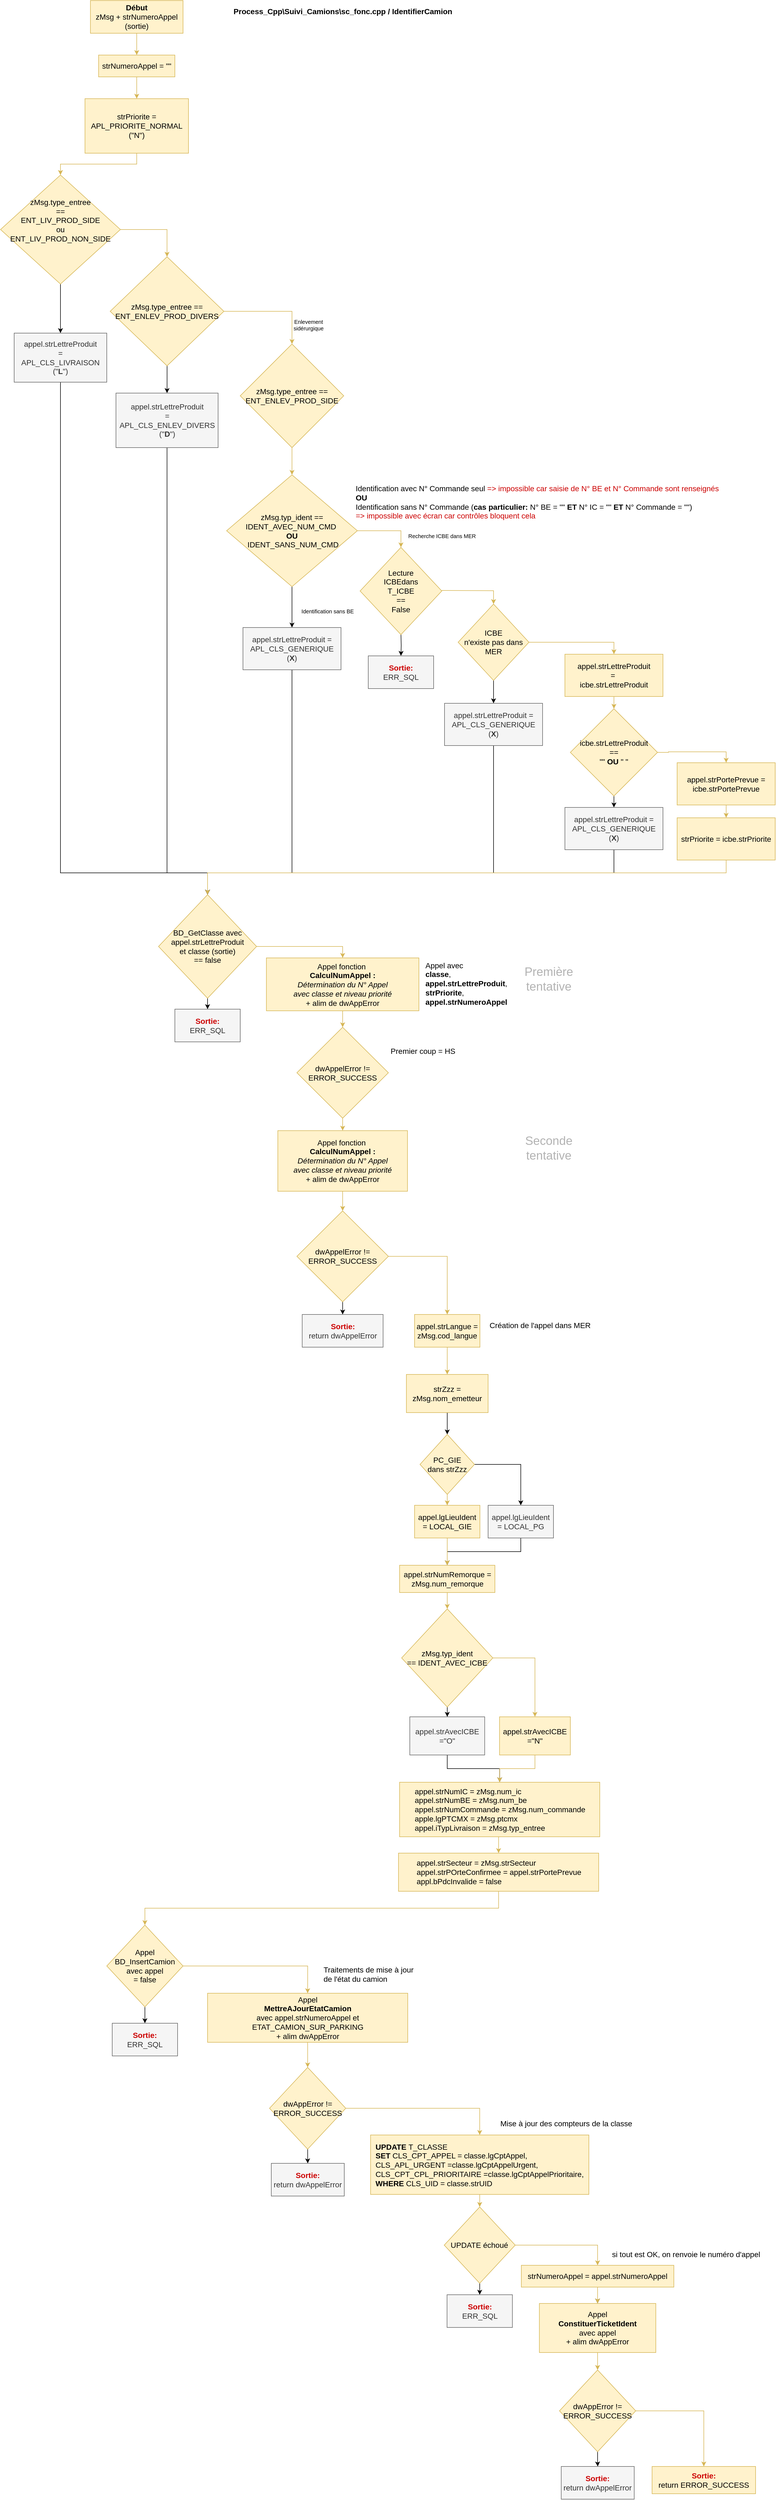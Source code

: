 <mxfile version="15.9.4" type="github">
  <diagram id="Q7AEC-_fKNd9yhNPSurx" name="Page-1">
    <mxGraphModel dx="1497" dy="836" grid="1" gridSize="10" guides="1" tooltips="1" connect="1" arrows="1" fold="1" page="1" pageScale="1" pageWidth="827" pageHeight="1169" math="0" shadow="0">
      <root>
        <mxCell id="0" />
        <mxCell id="1" parent="0" />
        <mxCell id="6gUORLWhg1mMuSl4yJLm-4" style="edgeStyle=orthogonalEdgeStyle;rounded=0;orthogonalLoop=1;jettySize=auto;html=1;exitX=0.5;exitY=1;exitDx=0;exitDy=0;fontSize=14;fillColor=#fff2cc;strokeColor=#d6b656;" parent="1" source="6gUORLWhg1mMuSl4yJLm-1" target="6gUORLWhg1mMuSl4yJLm-3" edge="1">
          <mxGeometry relative="1" as="geometry" />
        </mxCell>
        <mxCell id="6gUORLWhg1mMuSl4yJLm-1" value="&lt;font style=&quot;font-size: 14px&quot;&gt;&lt;b&gt;Début&lt;/b&gt;&lt;br&gt;zMsg + strNumeroAppel (sortie)&lt;/font&gt;" style="rounded=0;whiteSpace=wrap;html=1;fillColor=#fff2cc;strokeColor=#d6b656;" parent="1" vertex="1">
          <mxGeometry x="165" y="80" width="170" height="60" as="geometry" />
        </mxCell>
        <mxCell id="6gUORLWhg1mMuSl4yJLm-2" value="Process_Cpp\Suivi_Camions\sc_fonc.cpp / IdentifierCamion" style="text;html=1;align=center;verticalAlign=middle;resizable=0;points=[];autosize=1;strokeColor=none;fillColor=none;fontStyle=1;fontSize=14;" parent="1" vertex="1">
          <mxGeometry x="418" y="90" width="420" height="20" as="geometry" />
        </mxCell>
        <mxCell id="6gUORLWhg1mMuSl4yJLm-6" value="" style="edgeStyle=orthogonalEdgeStyle;rounded=0;orthogonalLoop=1;jettySize=auto;html=1;fontSize=14;fillColor=#fff2cc;strokeColor=#d6b656;" parent="1" source="6gUORLWhg1mMuSl4yJLm-3" target="6gUORLWhg1mMuSl4yJLm-5" edge="1">
          <mxGeometry relative="1" as="geometry" />
        </mxCell>
        <mxCell id="6gUORLWhg1mMuSl4yJLm-3" value="&lt;font style=&quot;font-size: 14px&quot;&gt;strNumeroAppel = &quot;&quot;&lt;/font&gt;" style="rounded=0;whiteSpace=wrap;html=1;fontSize=14;fillColor=#fff2cc;strokeColor=#d6b656;" parent="1" vertex="1">
          <mxGeometry x="180" y="180" width="140" height="40" as="geometry" />
        </mxCell>
        <mxCell id="6gUORLWhg1mMuSl4yJLm-8" value="" style="edgeStyle=orthogonalEdgeStyle;rounded=0;orthogonalLoop=1;jettySize=auto;html=1;fontSize=14;fillColor=#fff2cc;strokeColor=#d6b656;" parent="1" source="6gUORLWhg1mMuSl4yJLm-5" target="6gUORLWhg1mMuSl4yJLm-7" edge="1">
          <mxGeometry relative="1" as="geometry" />
        </mxCell>
        <mxCell id="6gUORLWhg1mMuSl4yJLm-5" value="&lt;font style=&quot;font-size: 14px&quot;&gt;strPriorite = APL_PRIORITE_NORMAL (&quot;N&quot;)&lt;/font&gt;" style="rounded=0;whiteSpace=wrap;html=1;fontSize=14;fillColor=#fff2cc;strokeColor=#d6b656;" parent="1" vertex="1">
          <mxGeometry x="155" y="260" width="190" height="100" as="geometry" />
        </mxCell>
        <mxCell id="6gUORLWhg1mMuSl4yJLm-11" style="edgeStyle=orthogonalEdgeStyle;rounded=0;orthogonalLoop=1;jettySize=auto;html=1;exitX=1;exitY=0.5;exitDx=0;exitDy=0;entryX=0.5;entryY=0;entryDx=0;entryDy=0;fontSize=10;fillColor=#fff2cc;strokeColor=#d6b656;" parent="1" source="6gUORLWhg1mMuSl4yJLm-7" target="6gUORLWhg1mMuSl4yJLm-9" edge="1">
          <mxGeometry relative="1" as="geometry" />
        </mxCell>
        <mxCell id="6gUORLWhg1mMuSl4yJLm-13" value="" style="edgeStyle=orthogonalEdgeStyle;rounded=0;orthogonalLoop=1;jettySize=auto;html=1;fontSize=10;" parent="1" source="6gUORLWhg1mMuSl4yJLm-7" target="6gUORLWhg1mMuSl4yJLm-12" edge="1">
          <mxGeometry relative="1" as="geometry" />
        </mxCell>
        <mxCell id="6gUORLWhg1mMuSl4yJLm-7" value="&lt;font style=&quot;font-size: 14px&quot;&gt;zMsg.type_entree &lt;br&gt;== &lt;br&gt;ENT_LIV_PROD_SIDE&lt;br&gt;ou &lt;br&gt;ENT_LIV_PROD_NON_SIDE&lt;br&gt;&lt;br&gt;&lt;br&gt;&lt;/font&gt;" style="rhombus;whiteSpace=wrap;html=1;rounded=0;fontSize=14;strokeColor=#d6b656;fillColor=#fff2cc;" parent="1" vertex="1">
          <mxGeometry y="400" width="220" height="200" as="geometry" />
        </mxCell>
        <mxCell id="6gUORLWhg1mMuSl4yJLm-17" value="" style="edgeStyle=orthogonalEdgeStyle;rounded=0;orthogonalLoop=1;jettySize=auto;html=1;fontSize=10;" parent="1" source="6gUORLWhg1mMuSl4yJLm-9" target="6gUORLWhg1mMuSl4yJLm-16" edge="1">
          <mxGeometry relative="1" as="geometry" />
        </mxCell>
        <mxCell id="6gUORLWhg1mMuSl4yJLm-20" style="edgeStyle=orthogonalEdgeStyle;rounded=0;orthogonalLoop=1;jettySize=auto;html=1;exitX=1;exitY=0.5;exitDx=0;exitDy=0;entryX=0.5;entryY=0;entryDx=0;entryDy=0;fontSize=10;fillColor=#fff2cc;strokeColor=#d6b656;" parent="1" source="6gUORLWhg1mMuSl4yJLm-9" target="6gUORLWhg1mMuSl4yJLm-18" edge="1">
          <mxGeometry relative="1" as="geometry" />
        </mxCell>
        <mxCell id="6gUORLWhg1mMuSl4yJLm-9" value="&lt;font style=&quot;font-size: 14px&quot;&gt;zMsg.type_entree == ENT_ENLEV_PROD_DIVERS&lt;/font&gt;" style="rhombus;whiteSpace=wrap;html=1;rounded=0;fontSize=14;strokeColor=#d6b656;fillColor=#fff2cc;" parent="1" vertex="1">
          <mxGeometry x="201.25" y="550" width="208.75" height="200" as="geometry" />
        </mxCell>
        <mxCell id="6gUORLWhg1mMuSl4yJLm-47" style="edgeStyle=orthogonalEdgeStyle;rounded=0;orthogonalLoop=1;jettySize=auto;html=1;exitX=0.5;exitY=1;exitDx=0;exitDy=0;fontSize=10;fontColor=#CC0000;entryX=0.5;entryY=0;entryDx=0;entryDy=0;" parent="1" source="6gUORLWhg1mMuSl4yJLm-12" target="YQwB-aBYrOeYrWGFvleu-15" edge="1">
          <mxGeometry relative="1" as="geometry">
            <Array as="points">
              <mxPoint x="110" y="1680" />
              <mxPoint x="380" y="1680" />
            </Array>
            <mxPoint x="460" y="2030" as="targetPoint" />
          </mxGeometry>
        </mxCell>
        <mxCell id="6gUORLWhg1mMuSl4yJLm-12" value="&lt;font style=&quot;font-size: 14px&quot;&gt;appel.strLettreProduit&lt;br&gt;= &lt;br&gt;APL_CLS_LIVRAISON&lt;br&gt;(&quot;&lt;b&gt;L&lt;/b&gt;&quot;)&lt;/font&gt;" style="whiteSpace=wrap;html=1;rounded=0;fontSize=14;fontColor=#333333;strokeColor=#666666;fillColor=#f5f5f5;" parent="1" vertex="1">
          <mxGeometry x="25" y="690" width="170" height="90" as="geometry" />
        </mxCell>
        <mxCell id="6gUORLWhg1mMuSl4yJLm-49" style="edgeStyle=orthogonalEdgeStyle;rounded=0;orthogonalLoop=1;jettySize=auto;html=1;exitX=0.5;exitY=1;exitDx=0;exitDy=0;fontSize=10;fontColor=#CC0000;entryX=0.5;entryY=0;entryDx=0;entryDy=0;" parent="1" source="6gUORLWhg1mMuSl4yJLm-16" target="YQwB-aBYrOeYrWGFvleu-15" edge="1">
          <mxGeometry relative="1" as="geometry">
            <Array as="points">
              <mxPoint x="306" y="1680" />
              <mxPoint x="380" y="1680" />
            </Array>
            <mxPoint x="450" y="2000" as="targetPoint" />
          </mxGeometry>
        </mxCell>
        <mxCell id="6gUORLWhg1mMuSl4yJLm-16" value="&lt;font style=&quot;font-size: 14px&quot;&gt;appel.strLettreProduit&lt;br&gt;= &lt;br&gt;APL_CLS_ENLEV_DIVERS&lt;br&gt;(&quot;&lt;b&gt;D&lt;/b&gt;&quot;)&lt;/font&gt;" style="whiteSpace=wrap;html=1;rounded=0;fontSize=14;fontColor=#333333;strokeColor=#666666;fillColor=#f5f5f5;" parent="1" vertex="1">
          <mxGeometry x="211.87" y="800" width="187.5" height="100" as="geometry" />
        </mxCell>
        <mxCell id="6gUORLWhg1mMuSl4yJLm-24" value="" style="edgeStyle=orthogonalEdgeStyle;rounded=0;orthogonalLoop=1;jettySize=auto;html=1;fontSize=10;fillColor=#fff2cc;strokeColor=#d6b656;" parent="1" source="6gUORLWhg1mMuSl4yJLm-18" target="6gUORLWhg1mMuSl4yJLm-23" edge="1">
          <mxGeometry relative="1" as="geometry" />
        </mxCell>
        <mxCell id="6gUORLWhg1mMuSl4yJLm-18" value="&lt;font style=&quot;font-size: 14px&quot;&gt;zMsg.type_entree == ENT_ENLEV_PROD_SIDE&lt;/font&gt;" style="rhombus;whiteSpace=wrap;html=1;rounded=0;fontSize=14;strokeColor=#d6b656;fillColor=#fff2cc;" parent="1" vertex="1">
          <mxGeometry x="440" y="710" width="190" height="190" as="geometry" />
        </mxCell>
        <mxCell id="6gUORLWhg1mMuSl4yJLm-26" value="" style="edgeStyle=orthogonalEdgeStyle;rounded=0;orthogonalLoop=1;jettySize=auto;html=1;fontSize=10;" parent="1" source="6gUORLWhg1mMuSl4yJLm-23" target="6gUORLWhg1mMuSl4yJLm-25" edge="1">
          <mxGeometry relative="1" as="geometry" />
        </mxCell>
        <mxCell id="6gUORLWhg1mMuSl4yJLm-31" style="edgeStyle=orthogonalEdgeStyle;rounded=0;orthogonalLoop=1;jettySize=auto;html=1;exitX=1;exitY=0.5;exitDx=0;exitDy=0;entryX=0.5;entryY=0;entryDx=0;entryDy=0;fontSize=10;fillColor=#fff2cc;strokeColor=#d6b656;" parent="1" source="6gUORLWhg1mMuSl4yJLm-23" target="6gUORLWhg1mMuSl4yJLm-29" edge="1">
          <mxGeometry relative="1" as="geometry" />
        </mxCell>
        <mxCell id="6gUORLWhg1mMuSl4yJLm-23" value="zMsg.typ_ident == IDENT_AVEC_NUM_CMD&amp;nbsp;&lt;br&gt;&lt;b&gt;OU&lt;/b&gt;&lt;br&gt;&amp;nbsp;IDENT_SANS_NUM_CMD" style="rhombus;whiteSpace=wrap;html=1;rounded=0;fontSize=14;strokeColor=#d6b656;fillColor=#fff2cc;" parent="1" vertex="1">
          <mxGeometry x="415" y="950" width="240" height="205" as="geometry" />
        </mxCell>
        <mxCell id="6gUORLWhg1mMuSl4yJLm-50" style="edgeStyle=orthogonalEdgeStyle;rounded=0;orthogonalLoop=1;jettySize=auto;html=1;exitX=0.5;exitY=1;exitDx=0;exitDy=0;fontSize=10;fontColor=#CC0000;entryX=0.5;entryY=0;entryDx=0;entryDy=0;" parent="1" source="6gUORLWhg1mMuSl4yJLm-25" target="YQwB-aBYrOeYrWGFvleu-15" edge="1">
          <mxGeometry relative="1" as="geometry">
            <Array as="points">
              <mxPoint x="535" y="1680" />
              <mxPoint x="380" y="1680" />
            </Array>
            <mxPoint x="440" y="1980" as="targetPoint" />
          </mxGeometry>
        </mxCell>
        <mxCell id="6gUORLWhg1mMuSl4yJLm-25" value="appel.strLettreProduit = APL_CLS_GENERIQUE&lt;br&gt;(&lt;b&gt;X&lt;/b&gt;)" style="whiteSpace=wrap;html=1;rounded=0;fontSize=14;fontColor=#333333;strokeColor=#666666;fillColor=#f5f5f5;" parent="1" vertex="1">
          <mxGeometry x="445" y="1230" width="180" height="77.5" as="geometry" />
        </mxCell>
        <mxCell id="6gUORLWhg1mMuSl4yJLm-27" value="Enlevement &lt;br&gt;sidérurgique" style="text;html=1;align=center;verticalAlign=middle;resizable=0;points=[];autosize=1;strokeColor=none;fillColor=none;fontSize=10;" parent="1" vertex="1">
          <mxGeometry x="530" y="660" width="70" height="30" as="geometry" />
        </mxCell>
        <mxCell id="6gUORLWhg1mMuSl4yJLm-28" value="Identification sans BE" style="text;html=1;align=center;verticalAlign=middle;resizable=0;points=[];autosize=1;strokeColor=none;fillColor=none;fontSize=10;" parent="1" vertex="1">
          <mxGeometry x="545" y="1190" width="110" height="20" as="geometry" />
        </mxCell>
        <mxCell id="6gUORLWhg1mMuSl4yJLm-35" value="" style="edgeStyle=orthogonalEdgeStyle;rounded=0;orthogonalLoop=1;jettySize=auto;html=1;fontSize=10;" parent="1" target="6gUORLWhg1mMuSl4yJLm-34" edge="1">
          <mxGeometry relative="1" as="geometry">
            <mxPoint x="735" y="1242" as="sourcePoint" />
          </mxGeometry>
        </mxCell>
        <mxCell id="6gUORLWhg1mMuSl4yJLm-53" style="edgeStyle=orthogonalEdgeStyle;rounded=0;orthogonalLoop=1;jettySize=auto;html=1;exitX=1;exitY=0.5;exitDx=0;exitDy=0;entryX=0.5;entryY=0;entryDx=0;entryDy=0;fontSize=10;fontColor=#CC0000;fillColor=#fff2cc;strokeColor=#d6b656;" parent="1" target="6gUORLWhg1mMuSl4yJLm-36" edge="1">
          <mxGeometry relative="1" as="geometry">
            <mxPoint x="810" y="1162" as="sourcePoint" />
          </mxGeometry>
        </mxCell>
        <mxCell id="6gUORLWhg1mMuSl4yJLm-29" value="Lecture &lt;br&gt;ICBEdans &lt;br&gt;T_ICBE&lt;br&gt;==&lt;br&gt;False&lt;br&gt;" style="rhombus;whiteSpace=wrap;html=1;rounded=0;fontSize=14;strokeColor=#d6b656;fillColor=#fff2cc;" parent="1" vertex="1">
          <mxGeometry x="660" y="1083" width="150" height="160" as="geometry" />
        </mxCell>
        <mxCell id="6gUORLWhg1mMuSl4yJLm-32" value="Recherche ICBE dans MER" style="text;html=1;align=center;verticalAlign=middle;resizable=0;points=[];autosize=1;strokeColor=none;fillColor=none;fontSize=10;" parent="1" vertex="1">
          <mxGeometry x="740" y="1052" width="140" height="20" as="geometry" />
        </mxCell>
        <mxCell id="6gUORLWhg1mMuSl4yJLm-34" value="&lt;b&gt;&lt;font color=&quot;#cc0000&quot;&gt;Sortie:&lt;/font&gt;&lt;/b&gt;&lt;br&gt;ERR_SQL" style="whiteSpace=wrap;html=1;rounded=0;fontSize=14;fontColor=#333333;strokeColor=#666666;fillColor=#f5f5f5;" parent="1" vertex="1">
          <mxGeometry x="675" y="1282" width="120" height="60" as="geometry" />
        </mxCell>
        <mxCell id="6gUORLWhg1mMuSl4yJLm-54" style="edgeStyle=orthogonalEdgeStyle;rounded=0;orthogonalLoop=1;jettySize=auto;html=1;exitX=0.5;exitY=1;exitDx=0;exitDy=0;fontSize=10;fontColor=#CC0000;" parent="1" source="6gUORLWhg1mMuSl4yJLm-36" target="6gUORLWhg1mMuSl4yJLm-39" edge="1">
          <mxGeometry relative="1" as="geometry" />
        </mxCell>
        <mxCell id="YQwB-aBYrOeYrWGFvleu-4" style="edgeStyle=orthogonalEdgeStyle;rounded=0;orthogonalLoop=1;jettySize=auto;html=1;exitX=1;exitY=0.5;exitDx=0;exitDy=0;entryX=0.5;entryY=0;entryDx=0;entryDy=0;fontSize=14;fontColor=#CC0000;strokeColor=#d6b656;strokeWidth=1;fillColor=#fff2cc;" edge="1" parent="1" source="6gUORLWhg1mMuSl4yJLm-36" target="YQwB-aBYrOeYrWGFvleu-3">
          <mxGeometry relative="1" as="geometry" />
        </mxCell>
        <mxCell id="6gUORLWhg1mMuSl4yJLm-36" value="ICBE &lt;br&gt;n&#39;existe pas dans &lt;br&gt;MER" style="rhombus;whiteSpace=wrap;html=1;rounded=0;fontSize=14;strokeColor=#d6b656;fillColor=#fff2cc;" parent="1" vertex="1">
          <mxGeometry x="840" y="1187" width="130" height="140" as="geometry" />
        </mxCell>
        <mxCell id="6gUORLWhg1mMuSl4yJLm-51" style="edgeStyle=orthogonalEdgeStyle;rounded=0;orthogonalLoop=1;jettySize=auto;html=1;exitX=0.5;exitY=1;exitDx=0;exitDy=0;fontSize=10;fontColor=#CC0000;entryX=0.5;entryY=0;entryDx=0;entryDy=0;" parent="1" source="6gUORLWhg1mMuSl4yJLm-39" target="YQwB-aBYrOeYrWGFvleu-15" edge="1">
          <mxGeometry relative="1" as="geometry">
            <Array as="points">
              <mxPoint x="905" y="1680" />
              <mxPoint x="380" y="1680" />
            </Array>
            <mxPoint x="430" y="1960" as="targetPoint" />
          </mxGeometry>
        </mxCell>
        <mxCell id="6gUORLWhg1mMuSl4yJLm-39" value="appel.strLettreProduit = APL_CLS_GENERIQUE&lt;br&gt;(&lt;b&gt;X&lt;/b&gt;)" style="whiteSpace=wrap;html=1;rounded=0;fontSize=14;fontColor=#333333;strokeColor=#666666;fillColor=#f5f5f5;" parent="1" vertex="1">
          <mxGeometry x="815" y="1369" width="180" height="77.5" as="geometry" />
        </mxCell>
        <mxCell id="6gUORLWhg1mMuSl4yJLm-44" style="edgeStyle=orthogonalEdgeStyle;rounded=0;orthogonalLoop=1;jettySize=auto;html=1;exitX=0.5;exitY=1;exitDx=0;exitDy=0;fontSize=10;fontColor=#CC0000;fillColor=#fff2cc;strokeColor=#d6b656;" parent="1" source="6gUORLWhg1mMuSl4yJLm-41" target="6gUORLWhg1mMuSl4yJLm-43" edge="1">
          <mxGeometry relative="1" as="geometry" />
        </mxCell>
        <mxCell id="6gUORLWhg1mMuSl4yJLm-41" value="appel.strPortePrevue = icbe.strPortePrevue" style="whiteSpace=wrap;html=1;rounded=0;fontSize=14;strokeColor=#d6b656;fillColor=#fff2cc;" parent="1" vertex="1">
          <mxGeometry x="1242" y="1478" width="180" height="77.5" as="geometry" />
        </mxCell>
        <mxCell id="6gUORLWhg1mMuSl4yJLm-43" value="strPriorite = icbe.strPriorite" style="whiteSpace=wrap;html=1;rounded=0;fontSize=14;strokeColor=#d6b656;fillColor=#fff2cc;" parent="1" vertex="1">
          <mxGeometry x="1242" y="1579" width="180" height="77.5" as="geometry" />
        </mxCell>
        <mxCell id="6gUORLWhg1mMuSl4yJLm-57" style="edgeStyle=orthogonalEdgeStyle;rounded=0;orthogonalLoop=1;jettySize=auto;html=1;exitX=0.5;exitY=1;exitDx=0;exitDy=0;fontSize=10;fontColor=#CC0000;fillColor=#fff2cc;strokeColor=#d6b656;" parent="1" source="6gUORLWhg1mMuSl4yJLm-46" target="6gUORLWhg1mMuSl4yJLm-55" edge="1">
          <mxGeometry relative="1" as="geometry" />
        </mxCell>
        <mxCell id="6gUORLWhg1mMuSl4yJLm-46" value="Appel&amp;nbsp;fonction&amp;nbsp;&lt;br&gt;&lt;b&gt;CalculNumAppel :&lt;br&gt;&lt;/b&gt;&lt;i&gt;Détermination du N° Appel&lt;br&gt;avec classe et niveau priorité&lt;br&gt;&lt;/i&gt;+ alim de dwAppError&lt;i&gt;&lt;br&gt;&lt;/i&gt;" style="whiteSpace=wrap;html=1;rounded=0;fontSize=14;strokeColor=#d6b656;fillColor=#fff2cc;" parent="1" vertex="1">
          <mxGeometry x="488" y="1836" width="280" height="97" as="geometry" />
        </mxCell>
        <mxCell id="6gUORLWhg1mMuSl4yJLm-59" style="edgeStyle=orthogonalEdgeStyle;rounded=0;orthogonalLoop=1;jettySize=auto;html=1;exitX=0.5;exitY=1;exitDx=0;exitDy=0;fontSize=10;fontColor=#CC0000;" parent="1" source="6gUORLWhg1mMuSl4yJLm-55" edge="1">
          <mxGeometry relative="1" as="geometry">
            <mxPoint x="628" y="2104" as="targetPoint" />
          </mxGeometry>
        </mxCell>
        <mxCell id="YQwB-aBYrOeYrWGFvleu-21" style="edgeStyle=orthogonalEdgeStyle;rounded=0;orthogonalLoop=1;jettySize=auto;html=1;exitX=0.5;exitY=1;exitDx=0;exitDy=0;entryX=0.5;entryY=0;entryDx=0;entryDy=0;fontSize=22;fontColor=#B3B3B3;strokeColor=#d6b656;strokeWidth=1;fillColor=#fff2cc;" edge="1" parent="1" source="6gUORLWhg1mMuSl4yJLm-55" target="6gUORLWhg1mMuSl4yJLm-60">
          <mxGeometry relative="1" as="geometry" />
        </mxCell>
        <mxCell id="6gUORLWhg1mMuSl4yJLm-55" value="dwAppelError != ERROR_SUCCESS" style="rhombus;whiteSpace=wrap;html=1;rounded=0;fontSize=14;strokeColor=#d6b656;fillColor=#fff2cc;" parent="1" vertex="1">
          <mxGeometry x="544" y="1963.25" width="168" height="166.75" as="geometry" />
        </mxCell>
        <mxCell id="6gUORLWhg1mMuSl4yJLm-63" value="" style="edgeStyle=orthogonalEdgeStyle;rounded=0;orthogonalLoop=1;jettySize=auto;html=1;fontSize=12;fontColor=#CC0000;entryX=0.5;entryY=0;entryDx=0;entryDy=0;fillColor=#fff2cc;strokeColor=#d6b656;" parent="1" source="6gUORLWhg1mMuSl4yJLm-60" target="YQwB-aBYrOeYrWGFvleu-23" edge="1">
          <mxGeometry relative="1" as="geometry">
            <mxPoint x="625.5" y="2310" as="targetPoint" />
          </mxGeometry>
        </mxCell>
        <mxCell id="6gUORLWhg1mMuSl4yJLm-60" value="&lt;font style=&quot;font-size: 14px&quot;&gt;Appel&amp;nbsp;fonction&amp;nbsp;&lt;br&gt;&lt;b&gt;CalculNumAppel :&lt;br&gt;&lt;/b&gt;&lt;i&gt;Détermination du N° Appel&lt;br&gt;avec classe et niveau priorité&lt;/i&gt;&lt;br&gt;+ alim de dwAppError&lt;br&gt;&lt;/font&gt;" style="rounded=0;whiteSpace=wrap;html=1;fontSize=10;fillColor=#fff2cc;strokeColor=#d6b656;" parent="1" vertex="1">
          <mxGeometry x="509" y="2152.81" width="238" height="111.19" as="geometry" />
        </mxCell>
        <mxCell id="6gUORLWhg1mMuSl4yJLm-76" style="edgeStyle=orthogonalEdgeStyle;rounded=0;orthogonalLoop=1;jettySize=auto;html=1;exitX=1;exitY=0.5;exitDx=0;exitDy=0;fontSize=12;fontColor=#CC0000;entryX=0.5;entryY=0;entryDx=0;entryDy=0;fillColor=#fff2cc;strokeColor=#d6b656;" parent="1" source="YQwB-aBYrOeYrWGFvleu-23" target="6gUORLWhg1mMuSl4yJLm-74" edge="1">
          <mxGeometry relative="1" as="geometry">
            <mxPoint x="980" y="2547" as="targetPoint" />
            <mxPoint x="706" y="2395" as="sourcePoint" />
          </mxGeometry>
        </mxCell>
        <mxCell id="6gUORLWhg1mMuSl4yJLm-79" style="edgeStyle=orthogonalEdgeStyle;rounded=0;orthogonalLoop=1;jettySize=auto;html=1;exitX=0.5;exitY=1;exitDx=0;exitDy=0;fontSize=12;fontColor=#000000;fillColor=#fff2cc;strokeColor=#d6b656;" parent="1" source="6gUORLWhg1mMuSl4yJLm-74" target="6gUORLWhg1mMuSl4yJLm-78" edge="1">
          <mxGeometry relative="1" as="geometry" />
        </mxCell>
        <mxCell id="6gUORLWhg1mMuSl4yJLm-74" value="&lt;font style=&quot;font-size: 14px&quot;&gt;appel.strLangue = zMsg.cod_langue&lt;/font&gt;" style="rounded=0;whiteSpace=wrap;html=1;fontSize=12;fillColor=#fff2cc;strokeColor=#d6b656;" parent="1" vertex="1">
          <mxGeometry x="760" y="2490" width="120" height="60" as="geometry" />
        </mxCell>
        <mxCell id="6gUORLWhg1mMuSl4yJLm-77" value="&lt;font color=&quot;#000000&quot; style=&quot;font-size: 14px&quot;&gt;Création de l&#39;appel dans MER&lt;/font&gt;" style="text;html=1;align=center;verticalAlign=middle;resizable=0;points=[];autosize=1;strokeColor=none;fillColor=none;fontSize=12;fontColor=#CC0000;" parent="1" vertex="1">
          <mxGeometry x="890" y="2500" width="200" height="20" as="geometry" />
        </mxCell>
        <mxCell id="6gUORLWhg1mMuSl4yJLm-81" value="" style="edgeStyle=orthogonalEdgeStyle;rounded=0;orthogonalLoop=1;jettySize=auto;html=1;fontSize=12;fontColor=#000000;" parent="1" source="6gUORLWhg1mMuSl4yJLm-78" target="6gUORLWhg1mMuSl4yJLm-80" edge="1">
          <mxGeometry relative="1" as="geometry" />
        </mxCell>
        <mxCell id="6gUORLWhg1mMuSl4yJLm-78" value="&lt;font style=&quot;font-size: 14px&quot;&gt;strZzz = zMsg.nom_emetteur&lt;/font&gt;" style="rounded=0;whiteSpace=wrap;html=1;fontSize=12;fillColor=#fff2cc;strokeColor=#d6b656;" parent="1" vertex="1">
          <mxGeometry x="745" y="2600" width="150" height="70" as="geometry" />
        </mxCell>
        <mxCell id="6gUORLWhg1mMuSl4yJLm-83" value="" style="edgeStyle=orthogonalEdgeStyle;rounded=0;orthogonalLoop=1;jettySize=auto;html=1;fontSize=12;fontColor=#000000;fillColor=#fff2cc;strokeColor=#d6b656;" parent="1" source="6gUORLWhg1mMuSl4yJLm-80" target="6gUORLWhg1mMuSl4yJLm-82" edge="1">
          <mxGeometry relative="1" as="geometry" />
        </mxCell>
        <mxCell id="6gUORLWhg1mMuSl4yJLm-85" style="edgeStyle=orthogonalEdgeStyle;rounded=0;orthogonalLoop=1;jettySize=auto;html=1;exitX=1;exitY=0.5;exitDx=0;exitDy=0;entryX=0.5;entryY=0;entryDx=0;entryDy=0;fontSize=12;fontColor=#000000;" parent="1" source="6gUORLWhg1mMuSl4yJLm-80" target="6gUORLWhg1mMuSl4yJLm-84" edge="1">
          <mxGeometry relative="1" as="geometry" />
        </mxCell>
        <mxCell id="6gUORLWhg1mMuSl4yJLm-80" value="&lt;font style=&quot;font-size: 14px&quot;&gt;PC_GIE &lt;br&gt;dans strZzz&lt;/font&gt;" style="rhombus;whiteSpace=wrap;html=1;rounded=0;strokeColor=#d6b656;fillColor=#fff2cc;" parent="1" vertex="1">
          <mxGeometry x="770" y="2710" width="100" height="110" as="geometry" />
        </mxCell>
        <mxCell id="6gUORLWhg1mMuSl4yJLm-82" value="&lt;font style=&quot;font-size: 14px&quot;&gt;appel.lgLieuIdent = LOCAL_GIE&lt;/font&gt;" style="whiteSpace=wrap;html=1;rounded=0;strokeColor=#d6b656;fillColor=#fff2cc;" parent="1" vertex="1">
          <mxGeometry x="760" y="2840" width="120" height="60" as="geometry" />
        </mxCell>
        <mxCell id="6gUORLWhg1mMuSl4yJLm-88" style="edgeStyle=orthogonalEdgeStyle;rounded=0;orthogonalLoop=1;jettySize=auto;html=1;exitX=0.5;exitY=1;exitDx=0;exitDy=0;entryX=0.5;entryY=0;entryDx=0;entryDy=0;fontSize=12;fontColor=#000000;" parent="1" source="6gUORLWhg1mMuSl4yJLm-84" target="6gUORLWhg1mMuSl4yJLm-86" edge="1">
          <mxGeometry relative="1" as="geometry" />
        </mxCell>
        <mxCell id="6gUORLWhg1mMuSl4yJLm-84" value="&lt;font style=&quot;font-size: 14px&quot;&gt;appel.lgLieuIdent = LOCAL_PG&lt;/font&gt;" style="whiteSpace=wrap;html=1;rounded=0;fontColor=#333333;strokeColor=#666666;fillColor=#f5f5f5;" parent="1" vertex="1">
          <mxGeometry x="895" y="2840" width="120" height="60" as="geometry" />
        </mxCell>
        <mxCell id="6gUORLWhg1mMuSl4yJLm-90" style="edgeStyle=orthogonalEdgeStyle;rounded=0;orthogonalLoop=1;jettySize=auto;html=1;exitX=0.5;exitY=1;exitDx=0;exitDy=0;fontSize=12;fontColor=#000000;fillColor=#fff2cc;strokeColor=#d6b656;" parent="1" source="6gUORLWhg1mMuSl4yJLm-86" target="6gUORLWhg1mMuSl4yJLm-89" edge="1">
          <mxGeometry relative="1" as="geometry" />
        </mxCell>
        <mxCell id="6gUORLWhg1mMuSl4yJLm-86" value="&lt;font style=&quot;font-size: 14px&quot;&gt;appel.strNumRemorque = &lt;br&gt;zMsg.num_remorque&lt;/font&gt;" style="whiteSpace=wrap;html=1;rounded=0;strokeColor=#d6b656;fillColor=#fff2cc;" parent="1" vertex="1">
          <mxGeometry x="732.5" y="2950" width="175" height="50" as="geometry" />
        </mxCell>
        <mxCell id="6gUORLWhg1mMuSl4yJLm-92" value="" style="edgeStyle=orthogonalEdgeStyle;rounded=0;orthogonalLoop=1;jettySize=auto;html=1;fontSize=12;fontColor=#000000;fillColor=#fff2cc;strokeColor=#000000;" parent="1" source="6gUORLWhg1mMuSl4yJLm-89" target="6gUORLWhg1mMuSl4yJLm-91" edge="1">
          <mxGeometry relative="1" as="geometry" />
        </mxCell>
        <mxCell id="6gUORLWhg1mMuSl4yJLm-94" style="edgeStyle=orthogonalEdgeStyle;rounded=0;orthogonalLoop=1;jettySize=auto;html=1;exitX=1;exitY=0.5;exitDx=0;exitDy=0;fontSize=12;fontColor=#000000;entryX=0.5;entryY=0;entryDx=0;entryDy=0;fillColor=#fff2cc;strokeColor=#d6b656;" parent="1" source="6gUORLWhg1mMuSl4yJLm-89" target="6gUORLWhg1mMuSl4yJLm-93" edge="1">
          <mxGeometry relative="1" as="geometry">
            <mxPoint x="953" y="3602" as="targetPoint" />
          </mxGeometry>
        </mxCell>
        <mxCell id="6gUORLWhg1mMuSl4yJLm-89" value="&lt;font style=&quot;font-size: 14px&quot;&gt;zMsg.typ_ident&lt;br&gt;== IDENT_AVEC_ICBE&lt;/font&gt;" style="rhombus;whiteSpace=wrap;html=1;rounded=0;strokeColor=#d6b656;fillColor=#fff2cc;" parent="1" vertex="1">
          <mxGeometry x="736.25" y="3030" width="167.5" height="180" as="geometry" />
        </mxCell>
        <mxCell id="YQwB-aBYrOeYrWGFvleu-28" style="edgeStyle=orthogonalEdgeStyle;rounded=0;orthogonalLoop=1;jettySize=auto;html=1;exitX=0.5;exitY=1;exitDx=0;exitDy=0;fontSize=14;fontColor=#000000;strokeColor=#000000;strokeWidth=1;" edge="1" parent="1" source="6gUORLWhg1mMuSl4yJLm-91" target="YQwB-aBYrOeYrWGFvleu-27">
          <mxGeometry relative="1" as="geometry" />
        </mxCell>
        <mxCell id="6gUORLWhg1mMuSl4yJLm-91" value="&lt;font style=&quot;font-size: 14px&quot;&gt;appel.strAvecICBE =&quot;O&quot;&lt;/font&gt;" style="whiteSpace=wrap;html=1;rounded=0;strokeColor=#666666;fillColor=#f5f5f5;fontColor=#333333;" parent="1" vertex="1">
          <mxGeometry x="751.25" y="3228" width="137.5" height="70" as="geometry" />
        </mxCell>
        <mxCell id="YQwB-aBYrOeYrWGFvleu-29" style="edgeStyle=orthogonalEdgeStyle;rounded=0;orthogonalLoop=1;jettySize=auto;html=1;exitX=0.5;exitY=1;exitDx=0;exitDy=0;fontSize=14;fontColor=#000000;strokeColor=#d6b656;strokeWidth=1;fillColor=#fff2cc;" edge="1" parent="1" source="6gUORLWhg1mMuSl4yJLm-93" target="YQwB-aBYrOeYrWGFvleu-27">
          <mxGeometry relative="1" as="geometry" />
        </mxCell>
        <mxCell id="6gUORLWhg1mMuSl4yJLm-93" value="&lt;font style=&quot;font-size: 14px&quot;&gt;appel.strAvecICBE =&quot;N&quot;&lt;/font&gt;" style="whiteSpace=wrap;html=1;rounded=0;strokeColor=#d6b656;fillColor=#fff2cc;" parent="1" vertex="1">
          <mxGeometry x="916" y="3228" width="130" height="70" as="geometry" />
        </mxCell>
        <mxCell id="YQwB-aBYrOeYrWGFvleu-1" style="edgeStyle=orthogonalEdgeStyle;rounded=0;orthogonalLoop=1;jettySize=auto;html=1;exitX=0.5;exitY=1;exitDx=0;exitDy=0;fontSize=14;strokeColor=#3333FF;strokeWidth=4;" edge="1" parent="1" source="6gUORLWhg1mMuSl4yJLm-3" target="6gUORLWhg1mMuSl4yJLm-3">
          <mxGeometry relative="1" as="geometry" />
        </mxCell>
        <mxCell id="YQwB-aBYrOeYrWGFvleu-2" value="Identification avec N° Commande seul &lt;font color=&quot;#cc0000&quot;&gt;=&amp;gt; impossible car saisie de N° BE et N° Commande sont renseignés&lt;/font&gt;&lt;br&gt;&lt;b&gt;OU&lt;/b&gt;&lt;br&gt;Identification sans N° Commande (&lt;b&gt;cas particulier: &lt;/b&gt;N° BE = &quot;&quot; &lt;b&gt;ET &lt;/b&gt;N° IC = &quot;&quot; &lt;b&gt;ET &lt;/b&gt;N° Commande = &quot;&quot;)&lt;br&gt;&lt;font color=&quot;#cc0000&quot;&gt;=&amp;gt; impossible avec écran car contrôles bloquent cela&lt;/font&gt;" style="text;html=1;align=left;verticalAlign=middle;resizable=0;points=[];autosize=1;strokeColor=none;fillColor=none;fontSize=14;" vertex="1" parent="1">
          <mxGeometry x="650" y="965" width="680" height="70" as="geometry" />
        </mxCell>
        <mxCell id="YQwB-aBYrOeYrWGFvleu-6" style="edgeStyle=orthogonalEdgeStyle;rounded=0;orthogonalLoop=1;jettySize=auto;html=1;exitX=0.5;exitY=1;exitDx=0;exitDy=0;entryX=0.5;entryY=0;entryDx=0;entryDy=0;fontSize=14;fontColor=#CC0000;strokeColor=#d6b656;strokeWidth=1;fillColor=#fff2cc;" edge="1" parent="1" source="YQwB-aBYrOeYrWGFvleu-3" target="YQwB-aBYrOeYrWGFvleu-5">
          <mxGeometry relative="1" as="geometry" />
        </mxCell>
        <mxCell id="YQwB-aBYrOeYrWGFvleu-3" value="appel.strLettreProduit &lt;br&gt;=&amp;nbsp;&lt;br&gt;icbe.strLettreProduit" style="whiteSpace=wrap;html=1;rounded=0;fontSize=14;strokeColor=#d6b656;fillColor=#fff2cc;" vertex="1" parent="1">
          <mxGeometry x="1036" y="1279" width="180" height="77.5" as="geometry" />
        </mxCell>
        <mxCell id="YQwB-aBYrOeYrWGFvleu-8" style="edgeStyle=orthogonalEdgeStyle;rounded=0;orthogonalLoop=1;jettySize=auto;html=1;exitX=0.5;exitY=1;exitDx=0;exitDy=0;entryX=0.5;entryY=0;entryDx=0;entryDy=0;fontSize=14;fontColor=#CC0000;strokeColor=#000000;strokeWidth=1;" edge="1" parent="1" source="YQwB-aBYrOeYrWGFvleu-5" target="YQwB-aBYrOeYrWGFvleu-7">
          <mxGeometry relative="1" as="geometry" />
        </mxCell>
        <mxCell id="YQwB-aBYrOeYrWGFvleu-9" style="edgeStyle=orthogonalEdgeStyle;rounded=0;orthogonalLoop=1;jettySize=auto;html=1;exitX=1;exitY=0.5;exitDx=0;exitDy=0;entryX=0.5;entryY=0;entryDx=0;entryDy=0;fontSize=14;fontColor=#CC0000;strokeColor=#d6b656;strokeWidth=1;fillColor=#fff2cc;" edge="1" parent="1" source="YQwB-aBYrOeYrWGFvleu-5" target="6gUORLWhg1mMuSl4yJLm-41">
          <mxGeometry relative="1" as="geometry" />
        </mxCell>
        <mxCell id="YQwB-aBYrOeYrWGFvleu-5" value="icbe.strLettreProduit &lt;br&gt;== &lt;br&gt;&quot;&quot;&amp;nbsp;&lt;b&gt;OU&amp;nbsp;&lt;/b&gt;&quot; &quot;" style="rhombus;whiteSpace=wrap;html=1;rounded=0;fontSize=14;fillColor=#fff2cc;strokeColor=#d6b656;" vertex="1" parent="1">
          <mxGeometry x="1046" y="1379" width="160" height="160" as="geometry" />
        </mxCell>
        <mxCell id="YQwB-aBYrOeYrWGFvleu-10" style="edgeStyle=orthogonalEdgeStyle;rounded=0;orthogonalLoop=1;jettySize=auto;html=1;exitX=0.5;exitY=1;exitDx=0;exitDy=0;fontSize=14;fontColor=#CC0000;strokeColor=#000000;strokeWidth=1;entryX=0.5;entryY=0;entryDx=0;entryDy=0;" edge="1" parent="1" source="YQwB-aBYrOeYrWGFvleu-7" target="YQwB-aBYrOeYrWGFvleu-15">
          <mxGeometry relative="1" as="geometry">
            <mxPoint x="440" y="1910" as="targetPoint" />
            <Array as="points">
              <mxPoint x="1126" y="1680" />
              <mxPoint x="380" y="1680" />
            </Array>
          </mxGeometry>
        </mxCell>
        <mxCell id="YQwB-aBYrOeYrWGFvleu-7" value="appel.strLettreProduit = APL_CLS_GENERIQUE&lt;br&gt;(&lt;b&gt;X&lt;/b&gt;)" style="whiteSpace=wrap;html=1;rounded=0;fontSize=14;fontColor=#333333;strokeColor=#666666;fillColor=#f5f5f5;" vertex="1" parent="1">
          <mxGeometry x="1036" y="1560" width="180" height="77.5" as="geometry" />
        </mxCell>
        <mxCell id="YQwB-aBYrOeYrWGFvleu-13" value="&lt;font color=&quot;#000000&quot;&gt;Appel avec &lt;br&gt;&lt;b&gt;classe&lt;/b&gt;,&lt;br&gt;&lt;b&gt;appel.strLettreProduit&lt;/b&gt;, &lt;br&gt;&lt;b&gt;strPriorite&lt;/b&gt;,&lt;br&gt;&lt;b&gt;appel.strNumeroAppel&amp;nbsp;&lt;/b&gt;&lt;/font&gt;" style="text;html=1;align=left;verticalAlign=middle;resizable=0;points=[];autosize=1;strokeColor=none;fillColor=none;fontSize=14;fontColor=#CC0000;" vertex="1" parent="1">
          <mxGeometry x="778" y="1838" width="170" height="90" as="geometry" />
        </mxCell>
        <mxCell id="YQwB-aBYrOeYrWGFvleu-17" style="edgeStyle=orthogonalEdgeStyle;rounded=0;orthogonalLoop=1;jettySize=auto;html=1;exitX=0.5;exitY=1;exitDx=0;exitDy=0;entryX=0.5;entryY=0;entryDx=0;entryDy=0;fontSize=14;fontColor=#000000;strokeColor=#000000;strokeWidth=1;" edge="1" parent="1" source="YQwB-aBYrOeYrWGFvleu-15" target="YQwB-aBYrOeYrWGFvleu-16">
          <mxGeometry relative="1" as="geometry" />
        </mxCell>
        <mxCell id="YQwB-aBYrOeYrWGFvleu-18" style="edgeStyle=orthogonalEdgeStyle;rounded=0;orthogonalLoop=1;jettySize=auto;html=1;exitX=1;exitY=0.5;exitDx=0;exitDy=0;entryX=0.5;entryY=0;entryDx=0;entryDy=0;fontSize=14;fontColor=#000000;strokeColor=#d6b656;strokeWidth=1;fillColor=#fff2cc;" edge="1" parent="1" source="YQwB-aBYrOeYrWGFvleu-15" target="6gUORLWhg1mMuSl4yJLm-46">
          <mxGeometry relative="1" as="geometry" />
        </mxCell>
        <mxCell id="YQwB-aBYrOeYrWGFvleu-15" value="BD_GetClasse avec appel.strLettreProduit&lt;br&gt;et classe (sortie)&lt;br&gt;== false" style="rhombus;whiteSpace=wrap;html=1;fontSize=14;fillColor=#fff2cc;strokeColor=#d6b656;" vertex="1" parent="1">
          <mxGeometry x="290" y="1720" width="180" height="190" as="geometry" />
        </mxCell>
        <mxCell id="YQwB-aBYrOeYrWGFvleu-16" value="&lt;b&gt;&lt;font color=&quot;#cc0000&quot;&gt;Sortie:&lt;/font&gt;&lt;/b&gt;&lt;br&gt;ERR_SQL" style="whiteSpace=wrap;html=1;rounded=0;fontSize=14;fontColor=#333333;strokeColor=#666666;fillColor=#f5f5f5;" vertex="1" parent="1">
          <mxGeometry x="320" y="1930" width="120" height="60" as="geometry" />
        </mxCell>
        <mxCell id="YQwB-aBYrOeYrWGFvleu-19" value="&lt;font style=&quot;font-size: 22px&quot; color=&quot;#b3b3b3&quot;&gt;Première &lt;br&gt;tentative&lt;/font&gt;" style="text;html=1;align=center;verticalAlign=middle;resizable=0;points=[];autosize=1;strokeColor=none;fillColor=none;fontSize=14;fontColor=#000000;" vertex="1" parent="1">
          <mxGeometry x="956.01" y="1850" width="100" height="50" as="geometry" />
        </mxCell>
        <mxCell id="YQwB-aBYrOeYrWGFvleu-20" value="&lt;font style=&quot;font-size: 22px&quot; color=&quot;#b3b3b3&quot;&gt;Seconde &lt;br&gt;tentative&lt;/font&gt;" style="text;html=1;align=center;verticalAlign=middle;resizable=0;points=[];autosize=1;strokeColor=none;fillColor=none;fontSize=14;fontColor=#000000;" vertex="1" parent="1">
          <mxGeometry x="956.01" y="2160" width="100" height="50" as="geometry" />
        </mxCell>
        <mxCell id="YQwB-aBYrOeYrWGFvleu-22" value="&lt;font color=&quot;#000000&quot; style=&quot;font-size: 14px&quot;&gt;Premier coup = HS&lt;/font&gt;" style="text;html=1;align=center;verticalAlign=middle;resizable=0;points=[];autosize=1;strokeColor=none;fillColor=none;fontSize=22;fontColor=#B3B3B3;" vertex="1" parent="1">
          <mxGeometry x="710" y="1990" width="130" height="30" as="geometry" />
        </mxCell>
        <mxCell id="YQwB-aBYrOeYrWGFvleu-26" style="edgeStyle=orthogonalEdgeStyle;rounded=0;orthogonalLoop=1;jettySize=auto;html=1;exitX=0.5;exitY=1;exitDx=0;exitDy=0;entryX=0.5;entryY=0;entryDx=0;entryDy=0;fontSize=14;fontColor=#000000;strokeColor=#000000;strokeWidth=1;" edge="1" parent="1" source="YQwB-aBYrOeYrWGFvleu-23" target="YQwB-aBYrOeYrWGFvleu-25">
          <mxGeometry relative="1" as="geometry" />
        </mxCell>
        <mxCell id="YQwB-aBYrOeYrWGFvleu-23" value="dwAppelError != ERROR_SUCCESS" style="rhombus;whiteSpace=wrap;html=1;rounded=0;fontSize=14;strokeColor=#d6b656;fillColor=#fff2cc;" vertex="1" parent="1">
          <mxGeometry x="544" y="2300" width="168" height="166.75" as="geometry" />
        </mxCell>
        <mxCell id="YQwB-aBYrOeYrWGFvleu-25" value="&lt;b&gt;&lt;font color=&quot;#cc0000&quot;&gt;Sortie:&lt;/font&gt;&lt;/b&gt;&lt;br&gt;return dwAppelError" style="whiteSpace=wrap;html=1;rounded=0;fontSize=14;fontColor=#333333;strokeColor=#666666;fillColor=#f5f5f5;" vertex="1" parent="1">
          <mxGeometry x="553.75" y="2490" width="148.5" height="60" as="geometry" />
        </mxCell>
        <mxCell id="6gUORLWhg1mMuSl4yJLm-87" style="edgeStyle=orthogonalEdgeStyle;rounded=0;orthogonalLoop=1;jettySize=auto;html=1;exitX=0.5;exitY=1;exitDx=0;exitDy=0;entryX=0.5;entryY=0;entryDx=0;entryDy=0;fontSize=12;fontColor=#000000;fillColor=#fff2cc;strokeColor=#d6b656;" parent="1" source="6gUORLWhg1mMuSl4yJLm-82" target="6gUORLWhg1mMuSl4yJLm-86" edge="1">
          <mxGeometry relative="1" as="geometry" />
        </mxCell>
        <mxCell id="YQwB-aBYrOeYrWGFvleu-32" style="edgeStyle=orthogonalEdgeStyle;rounded=0;orthogonalLoop=1;jettySize=auto;html=1;exitX=0.5;exitY=1;exitDx=0;exitDy=0;entryX=0.5;entryY=0;entryDx=0;entryDy=0;fontSize=14;fontColor=#000000;strokeColor=#d6b656;strokeWidth=1;fillColor=#fff2cc;" edge="1" parent="1" source="YQwB-aBYrOeYrWGFvleu-27" target="YQwB-aBYrOeYrWGFvleu-31">
          <mxGeometry relative="1" as="geometry" />
        </mxCell>
        <mxCell id="YQwB-aBYrOeYrWGFvleu-27" value="&lt;div style=&quot;text-align: left&quot;&gt;&lt;span style=&quot;font-size: 14px&quot;&gt;appel.strNumIC = zMsg.num_ic&lt;/span&gt;&lt;/div&gt;&lt;font style=&quot;font-size: 14px&quot;&gt;&lt;div style=&quot;text-align: left&quot;&gt;&lt;span&gt;appel.strNumBE = zMsg.num_be&lt;/span&gt;&lt;/div&gt;&lt;div style=&quot;text-align: left&quot;&gt;&lt;span&gt;appel.strNumCommande = zMsg.num_commande&lt;/span&gt;&lt;/div&gt;&lt;div style=&quot;text-align: left&quot;&gt;&lt;span&gt;apple.lgPTCMX = zMsg.ptcmx&lt;/span&gt;&lt;/div&gt;&lt;div style=&quot;text-align: left&quot;&gt;&lt;span&gt;appel.iTypLivraison = zMsg.typ_entree&lt;/span&gt;&lt;/div&gt;&lt;/font&gt;" style="whiteSpace=wrap;html=1;rounded=0;strokeColor=#d6b656;fillColor=#fff2cc;" vertex="1" parent="1">
          <mxGeometry x="732.5" y="3348" width="367.5" height="100" as="geometry" />
        </mxCell>
        <mxCell id="YQwB-aBYrOeYrWGFvleu-34" style="edgeStyle=orthogonalEdgeStyle;rounded=0;orthogonalLoop=1;jettySize=auto;html=1;exitX=0.5;exitY=1;exitDx=0;exitDy=0;fontSize=14;fontColor=#000000;strokeColor=#d6b656;strokeWidth=1;fillColor=#fff2cc;" edge="1" parent="1" source="YQwB-aBYrOeYrWGFvleu-31" target="YQwB-aBYrOeYrWGFvleu-33">
          <mxGeometry relative="1" as="geometry">
            <mxPoint x="274.25" y="3587" as="targetPoint" />
          </mxGeometry>
        </mxCell>
        <mxCell id="YQwB-aBYrOeYrWGFvleu-31" value="&lt;div style=&quot;text-align: left&quot;&gt;&lt;span style=&quot;font-size: 14px&quot;&gt;appel.strSecteur = zMsg.strSecteur&lt;/span&gt;&lt;/div&gt;&lt;div style=&quot;text-align: left&quot;&gt;&lt;span style=&quot;font-size: 14px&quot;&gt;appel.strPOrteConfirmee = appel.strPortePrevue&lt;/span&gt;&lt;/div&gt;&lt;div style=&quot;text-align: left&quot;&gt;&lt;span style=&quot;font-size: 14px&quot;&gt;appl.bPdcInvalide = false&lt;/span&gt;&lt;/div&gt;" style="whiteSpace=wrap;html=1;rounded=0;strokeColor=#d6b656;fillColor=#fff2cc;" vertex="1" parent="1">
          <mxGeometry x="730.5" y="3478" width="367.5" height="70" as="geometry" />
        </mxCell>
        <mxCell id="YQwB-aBYrOeYrWGFvleu-36" style="edgeStyle=orthogonalEdgeStyle;rounded=0;orthogonalLoop=1;jettySize=auto;html=1;exitX=0.5;exitY=1;exitDx=0;exitDy=0;fontSize=14;fontColor=#000000;strokeColor=#000000;strokeWidth=1;fillColor=#fff2cc;" edge="1" parent="1" source="YQwB-aBYrOeYrWGFvleu-33" target="YQwB-aBYrOeYrWGFvleu-35">
          <mxGeometry relative="1" as="geometry">
            <mxPoint x="274.25" y="3737" as="sourcePoint" />
            <mxPoint x="274.222" y="3761" as="targetPoint" />
          </mxGeometry>
        </mxCell>
        <mxCell id="YQwB-aBYrOeYrWGFvleu-38" style="edgeStyle=orthogonalEdgeStyle;rounded=0;orthogonalLoop=1;jettySize=auto;html=1;exitX=1;exitY=0.5;exitDx=0;exitDy=0;fontSize=14;fontColor=#000000;strokeColor=#d6b656;strokeWidth=1;fillColor=#fff2cc;entryX=0.5;entryY=0;entryDx=0;entryDy=0;" edge="1" parent="1" source="YQwB-aBYrOeYrWGFvleu-33" target="YQwB-aBYrOeYrWGFvleu-37">
          <mxGeometry relative="1" as="geometry">
            <mxPoint x="344.25" y="3662" as="sourcePoint" />
          </mxGeometry>
        </mxCell>
        <mxCell id="YQwB-aBYrOeYrWGFvleu-33" value="Appel&lt;br&gt;BD_InsertCamion avec appel&lt;br&gt;= false" style="rhombus;whiteSpace=wrap;html=1;fontSize=14;fillColor=#fff2cc;strokeColor=#d6b656;" vertex="1" parent="1">
          <mxGeometry x="195" y="3610" width="140" height="150" as="geometry" />
        </mxCell>
        <mxCell id="YQwB-aBYrOeYrWGFvleu-35" value="&lt;b&gt;&lt;font color=&quot;#cc0000&quot;&gt;Sortie:&lt;/font&gt;&lt;/b&gt;&lt;br&gt;ERR_SQL" style="whiteSpace=wrap;html=1;rounded=0;fontSize=14;strokeColor=#666666;fillColor=#f5f5f5;fontColor=#333333;" vertex="1" parent="1">
          <mxGeometry x="205" y="3790" width="120" height="60" as="geometry" />
        </mxCell>
        <mxCell id="YQwB-aBYrOeYrWGFvleu-47" style="edgeStyle=orthogonalEdgeStyle;rounded=0;orthogonalLoop=1;jettySize=auto;html=1;exitX=0.5;exitY=1;exitDx=0;exitDy=0;fontSize=14;fontColor=#000000;strokeColor=#d6b656;strokeWidth=1;fillColor=#fff2cc;" edge="1" parent="1" source="YQwB-aBYrOeYrWGFvleu-37" target="YQwB-aBYrOeYrWGFvleu-45">
          <mxGeometry relative="1" as="geometry" />
        </mxCell>
        <mxCell id="YQwB-aBYrOeYrWGFvleu-37" value="&lt;div&gt;&lt;span style=&quot;font-size: 14px&quot;&gt;Appel&lt;/span&gt;&lt;/div&gt;&lt;div&gt;&lt;span style=&quot;font-size: 14px&quot;&gt;&lt;b&gt;MettreAJourEtatCamion&lt;/b&gt;&lt;/span&gt;&lt;/div&gt;&lt;div&gt;&lt;span style=&quot;font-size: 14px&quot;&gt;avec appel.strNumeroAppel et ETAT_CAMION_SUR_PARKING&lt;/span&gt;&lt;/div&gt;&lt;div&gt;&lt;span style=&quot;font-size: 14px&quot;&gt;+ alim dwAppError&lt;/span&gt;&lt;/div&gt;" style="whiteSpace=wrap;html=1;rounded=0;strokeColor=#d6b656;fillColor=#fff2cc;align=center;" vertex="1" parent="1">
          <mxGeometry x="380" y="3735" width="367.5" height="90" as="geometry" />
        </mxCell>
        <mxCell id="YQwB-aBYrOeYrWGFvleu-39" value="Traitements de mise à jour &lt;br&gt;de l&#39;état du camion" style="text;html=1;align=left;verticalAlign=middle;resizable=0;points=[];autosize=1;strokeColor=none;fillColor=none;fontSize=14;fontColor=#000000;" vertex="1" parent="1">
          <mxGeometry x="591" y="3680" width="180" height="40" as="geometry" />
        </mxCell>
        <mxCell id="YQwB-aBYrOeYrWGFvleu-55" style="edgeStyle=orthogonalEdgeStyle;rounded=0;orthogonalLoop=1;jettySize=auto;html=1;exitX=0.5;exitY=1;exitDx=0;exitDy=0;entryX=0.5;entryY=0;entryDx=0;entryDy=0;fontSize=14;fontColor=#000000;strokeColor=#d6b656;strokeWidth=1;fillColor=#fff2cc;" edge="1" parent="1" source="YQwB-aBYrOeYrWGFvleu-40" target="YQwB-aBYrOeYrWGFvleu-53">
          <mxGeometry relative="1" as="geometry" />
        </mxCell>
        <mxCell id="YQwB-aBYrOeYrWGFvleu-40" value="&lt;div style=&quot;text-align: left&quot;&gt;&lt;span style=&quot;font-size: 14px&quot;&gt;&lt;b&gt;UPDATE &lt;/b&gt;T_CLASSE&lt;/span&gt;&lt;/div&gt;&lt;span style=&quot;font-size: 14px&quot;&gt;&lt;div style=&quot;text-align: left&quot;&gt;&lt;b&gt;SET &lt;/b&gt;CLS_CPT_APPEL = classe.lgCptAppel,&lt;/div&gt;&lt;div style=&quot;text-align: left&quot;&gt;&lt;span&gt;CLS_APL_URGENT =&lt;/span&gt;&lt;span&gt;classe.&lt;/span&gt;&lt;span&gt;lgCptAppelUrgent,&lt;/span&gt;&lt;/div&gt;&lt;/span&gt;&lt;span style=&quot;font-size: 14px&quot;&gt;&lt;div style=&quot;text-align: left&quot;&gt;&lt;span&gt;CLS_CPT_CPL_PRIORITAIRE =&lt;/span&gt;&lt;span&gt;classe.&lt;/span&gt;&lt;span&gt;lgCptAppelPrioritaire,&lt;/span&gt;&lt;/div&gt;&lt;/span&gt;&lt;span style=&quot;font-size: 14px&quot;&gt;&lt;div style=&quot;text-align: left&quot;&gt;&lt;b&gt;WHERE &lt;/b&gt;CLS_UID = classe.strUID&lt;/div&gt;&lt;/span&gt;" style="whiteSpace=wrap;html=1;rounded=0;strokeColor=#d6b656;fillColor=#fff2cc;align=center;" vertex="1" parent="1">
          <mxGeometry x="679.25" y="3995" width="400.75" height="109" as="geometry" />
        </mxCell>
        <mxCell id="YQwB-aBYrOeYrWGFvleu-48" style="edgeStyle=orthogonalEdgeStyle;rounded=0;orthogonalLoop=1;jettySize=auto;html=1;exitX=0.5;exitY=1;exitDx=0;exitDy=0;fontSize=14;fontColor=#000000;strokeColor=#000000;strokeWidth=1;" edge="1" parent="1" source="YQwB-aBYrOeYrWGFvleu-45" target="YQwB-aBYrOeYrWGFvleu-46">
          <mxGeometry relative="1" as="geometry" />
        </mxCell>
        <mxCell id="YQwB-aBYrOeYrWGFvleu-49" style="edgeStyle=orthogonalEdgeStyle;rounded=0;orthogonalLoop=1;jettySize=auto;html=1;exitX=1;exitY=0.5;exitDx=0;exitDy=0;entryX=0.5;entryY=0;entryDx=0;entryDy=0;fontSize=14;fontColor=#000000;strokeColor=#d6b656;strokeWidth=1;fillColor=#fff2cc;" edge="1" parent="1" source="YQwB-aBYrOeYrWGFvleu-45" target="YQwB-aBYrOeYrWGFvleu-40">
          <mxGeometry relative="1" as="geometry" />
        </mxCell>
        <mxCell id="YQwB-aBYrOeYrWGFvleu-45" value="dwAppError != ERROR_SUCCESS" style="rhombus;whiteSpace=wrap;html=1;fontSize=14;fillColor=#fff2cc;strokeColor=#d6b656;" vertex="1" parent="1">
          <mxGeometry x="493.75" y="3871" width="140" height="150" as="geometry" />
        </mxCell>
        <mxCell id="YQwB-aBYrOeYrWGFvleu-46" value="&lt;b&gt;&lt;font color=&quot;#cc0000&quot;&gt;Sortie:&lt;/font&gt;&lt;/b&gt;&lt;br&gt;return dwAppelError" style="whiteSpace=wrap;html=1;rounded=0;fontSize=14;strokeColor=#666666;fillColor=#f5f5f5;fontColor=#333333;" vertex="1" parent="1">
          <mxGeometry x="497" y="4047" width="134" height="60" as="geometry" />
        </mxCell>
        <mxCell id="YQwB-aBYrOeYrWGFvleu-50" value="Mise à jour des compteurs de la classe" style="text;html=1;align=center;verticalAlign=middle;resizable=0;points=[];autosize=1;strokeColor=none;fillColor=none;fontSize=14;fontColor=#000000;" vertex="1" parent="1">
          <mxGeometry x="907.5" y="3964" width="260" height="20" as="geometry" />
        </mxCell>
        <mxCell id="YQwB-aBYrOeYrWGFvleu-56" style="edgeStyle=orthogonalEdgeStyle;rounded=0;orthogonalLoop=1;jettySize=auto;html=1;exitX=0.5;exitY=1;exitDx=0;exitDy=0;fontSize=14;fontColor=#000000;strokeColor=#000000;strokeWidth=1;" edge="1" parent="1" source="YQwB-aBYrOeYrWGFvleu-53" target="YQwB-aBYrOeYrWGFvleu-54">
          <mxGeometry relative="1" as="geometry" />
        </mxCell>
        <mxCell id="YQwB-aBYrOeYrWGFvleu-58" value="" style="edgeStyle=orthogonalEdgeStyle;rounded=0;orthogonalLoop=1;jettySize=auto;html=1;fontSize=14;fontColor=#000000;strokeColor=#d6b656;strokeWidth=1;entryX=0.5;entryY=0;entryDx=0;entryDy=0;fillColor=#fff2cc;" edge="1" parent="1" source="YQwB-aBYrOeYrWGFvleu-53" target="YQwB-aBYrOeYrWGFvleu-57">
          <mxGeometry relative="1" as="geometry" />
        </mxCell>
        <mxCell id="YQwB-aBYrOeYrWGFvleu-53" value="UPDATE échoué" style="rhombus;whiteSpace=wrap;html=1;fontSize=14;fillColor=#fff2cc;strokeColor=#d6b656;" vertex="1" parent="1">
          <mxGeometry x="814.45" y="4127" width="130.37" height="140" as="geometry" />
        </mxCell>
        <mxCell id="YQwB-aBYrOeYrWGFvleu-54" value="&lt;b&gt;&lt;font color=&quot;#cc0000&quot;&gt;Sortie:&lt;/font&gt;&lt;/b&gt;&lt;br&gt;ERR_SQL" style="whiteSpace=wrap;html=1;rounded=0;fontSize=14;fontColor=#333333;strokeColor=#666666;fillColor=#f5f5f5;" vertex="1" parent="1">
          <mxGeometry x="819.63" y="4288" width="120" height="60" as="geometry" />
        </mxCell>
        <mxCell id="YQwB-aBYrOeYrWGFvleu-62" style="edgeStyle=orthogonalEdgeStyle;rounded=0;orthogonalLoop=1;jettySize=auto;html=1;exitX=0.5;exitY=1;exitDx=0;exitDy=0;entryX=0.5;entryY=0;entryDx=0;entryDy=0;fontSize=14;fontColor=#000000;strokeColor=#000000;strokeWidth=1;" edge="1" parent="1" source="YQwB-aBYrOeYrWGFvleu-57" target="YQwB-aBYrOeYrWGFvleu-61">
          <mxGeometry relative="1" as="geometry" />
        </mxCell>
        <mxCell id="YQwB-aBYrOeYrWGFvleu-69" value="" style="edgeStyle=orthogonalEdgeStyle;rounded=0;orthogonalLoop=1;jettySize=auto;html=1;fontSize=14;fontColor=#000000;strokeColor=#d6b656;strokeWidth=1;fillColor=#fff2cc;" edge="1" parent="1" source="YQwB-aBYrOeYrWGFvleu-57" target="YQwB-aBYrOeYrWGFvleu-61">
          <mxGeometry relative="1" as="geometry" />
        </mxCell>
        <mxCell id="YQwB-aBYrOeYrWGFvleu-57" value="&lt;div&gt;&lt;span&gt;strNumeroAppel = appel.strNumeroAppel&lt;/span&gt;&lt;/div&gt;" style="whiteSpace=wrap;html=1;fontSize=14;fillColor=#fff2cc;strokeColor=#d6b656;align=center;" vertex="1" parent="1">
          <mxGeometry x="956.01" y="4234" width="279.99" height="40" as="geometry" />
        </mxCell>
        <mxCell id="YQwB-aBYrOeYrWGFvleu-60" value="si tout est OK, on renvoie le numéro d&#39;appel" style="text;html=1;align=center;verticalAlign=middle;resizable=0;points=[];autosize=1;strokeColor=none;fillColor=none;fontSize=14;fontColor=#000000;" vertex="1" parent="1">
          <mxGeometry x="1113" y="4204" width="290" height="20" as="geometry" />
        </mxCell>
        <mxCell id="YQwB-aBYrOeYrWGFvleu-67" style="edgeStyle=orthogonalEdgeStyle;rounded=0;orthogonalLoop=1;jettySize=auto;html=1;exitX=0.5;exitY=1;exitDx=0;exitDy=0;fontSize=14;fontColor=#000000;strokeColor=#d6b656;strokeWidth=1;fillColor=#fff2cc;" edge="1" parent="1" source="YQwB-aBYrOeYrWGFvleu-61" target="YQwB-aBYrOeYrWGFvleu-65">
          <mxGeometry relative="1" as="geometry" />
        </mxCell>
        <mxCell id="YQwB-aBYrOeYrWGFvleu-61" value="&lt;div&gt;&lt;span style=&quot;font-size: 14px&quot;&gt;Appel&lt;/span&gt;&lt;/div&gt;&lt;div&gt;&lt;span style=&quot;font-size: 14px&quot;&gt;&lt;b&gt;ConstituerTicketIdent&lt;/b&gt;&lt;/span&gt;&lt;/div&gt;&lt;div&gt;&lt;span style=&quot;font-size: 14px&quot;&gt;avec appel&lt;/span&gt;&lt;/div&gt;&lt;div&gt;&lt;span style=&quot;font-size: 14px&quot;&gt;+ alim dwAppError&lt;/span&gt;&lt;/div&gt;" style="whiteSpace=wrap;html=1;rounded=0;strokeColor=#d6b656;fillColor=#fff2cc;align=center;" vertex="1" parent="1">
          <mxGeometry x="989.12" y="4304" width="213.76" height="90" as="geometry" />
        </mxCell>
        <mxCell id="YQwB-aBYrOeYrWGFvleu-68" style="edgeStyle=orthogonalEdgeStyle;rounded=0;orthogonalLoop=1;jettySize=auto;html=1;exitX=0.5;exitY=1;exitDx=0;exitDy=0;fontSize=14;fontColor=#000000;strokeColor=#000000;strokeWidth=1;" edge="1" parent="1" source="YQwB-aBYrOeYrWGFvleu-65" target="YQwB-aBYrOeYrWGFvleu-66">
          <mxGeometry relative="1" as="geometry" />
        </mxCell>
        <mxCell id="YQwB-aBYrOeYrWGFvleu-71" style="edgeStyle=orthogonalEdgeStyle;rounded=0;orthogonalLoop=1;jettySize=auto;html=1;exitX=1;exitY=0.5;exitDx=0;exitDy=0;entryX=0.5;entryY=0;entryDx=0;entryDy=0;fontSize=14;fontColor=#CC0000;strokeColor=#d6b656;strokeWidth=1;fillColor=#fff2cc;" edge="1" parent="1" source="YQwB-aBYrOeYrWGFvleu-65" target="YQwB-aBYrOeYrWGFvleu-70">
          <mxGeometry relative="1" as="geometry" />
        </mxCell>
        <mxCell id="YQwB-aBYrOeYrWGFvleu-65" value="dwAppError != ERROR_SUCCESS" style="rhombus;whiteSpace=wrap;html=1;fontSize=14;fillColor=#fff2cc;strokeColor=#d6b656;" vertex="1" parent="1">
          <mxGeometry x="1026" y="4426" width="140" height="150" as="geometry" />
        </mxCell>
        <mxCell id="YQwB-aBYrOeYrWGFvleu-66" value="&lt;b&gt;&lt;font color=&quot;#cc0000&quot;&gt;Sortie:&lt;/font&gt;&lt;/b&gt;&lt;br&gt;return dwAppelError" style="whiteSpace=wrap;html=1;rounded=0;fontSize=14;strokeColor=#666666;fillColor=#f5f5f5;fontColor=#333333;" vertex="1" parent="1">
          <mxGeometry x="1029.25" y="4603" width="134" height="60" as="geometry" />
        </mxCell>
        <mxCell id="YQwB-aBYrOeYrWGFvleu-70" value="&lt;b&gt;&lt;font color=&quot;#cc0000&quot;&gt;Sortie:&lt;/font&gt;&lt;/b&gt;&lt;br&gt;return ERROR_SUCCESS" style="rounded=0;whiteSpace=wrap;html=1;fontSize=14;fillColor=#fff2cc;strokeColor=#d6b656;" vertex="1" parent="1">
          <mxGeometry x="1196" y="4603" width="190" height="50" as="geometry" />
        </mxCell>
        <mxCell id="YQwB-aBYrOeYrWGFvleu-11" style="edgeStyle=orthogonalEdgeStyle;rounded=0;orthogonalLoop=1;jettySize=auto;html=1;exitX=0.5;exitY=1;exitDx=0;exitDy=0;fontSize=14;fontColor=#CC0000;strokeColor=#d6b656;strokeWidth=1;fillColor=#fff2cc;entryX=0.5;entryY=0;entryDx=0;entryDy=0;" edge="1" parent="1" source="6gUORLWhg1mMuSl4yJLm-43" target="YQwB-aBYrOeYrWGFvleu-15">
          <mxGeometry relative="1" as="geometry">
            <mxPoint x="440" y="1940" as="targetPoint" />
            <Array as="points">
              <mxPoint x="1332" y="1680" />
              <mxPoint x="380" y="1680" />
            </Array>
          </mxGeometry>
        </mxCell>
      </root>
    </mxGraphModel>
  </diagram>
</mxfile>
